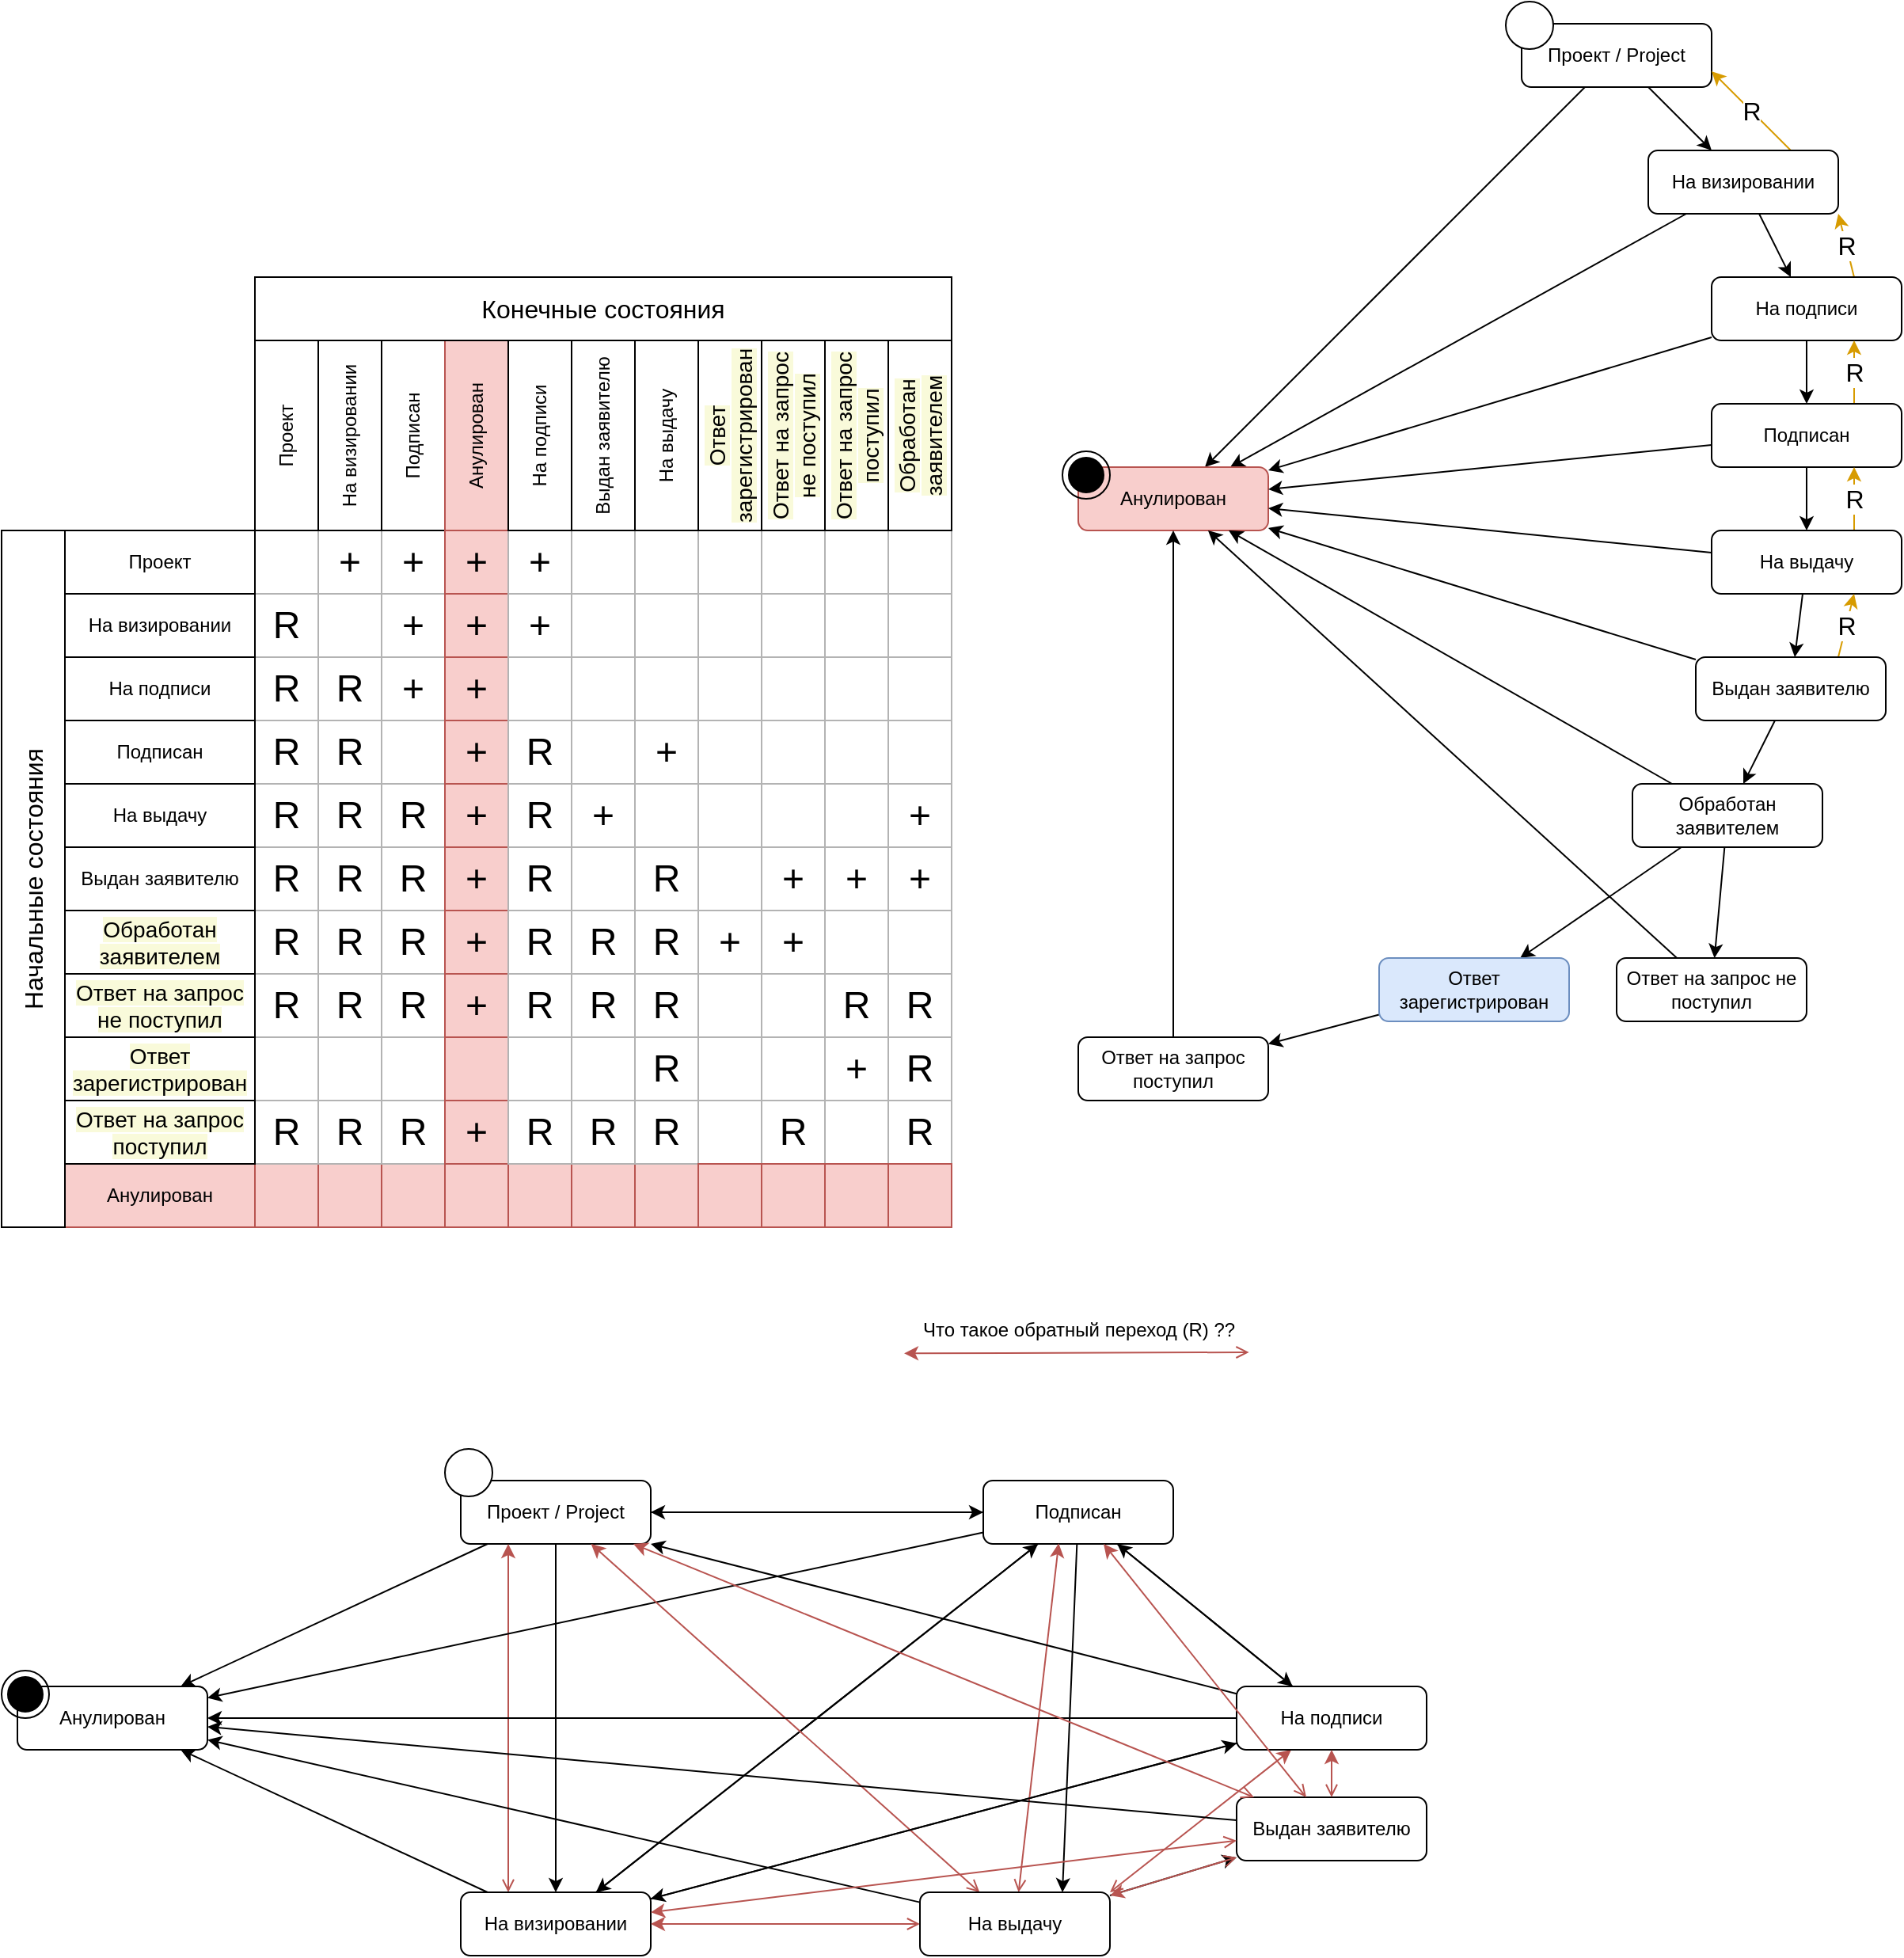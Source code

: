 <mxfile version="20.5.3" type="github">
  <diagram id="XoZ3P9HmxM1zG5Is6Aeg" name="Страница 1">
    <mxGraphModel dx="1422" dy="2083" grid="1" gridSize="10" guides="1" tooltips="1" connect="1" arrows="1" fold="1" page="1" pageScale="1" pageWidth="827" pageHeight="1169" math="0" shadow="0">
      <root>
        <mxCell id="0" />
        <mxCell id="1" parent="0" />
        <mxCell id="9OZzi6eaPg9HL32eHERa-1" style="rounded=0;orthogonalLoop=1;jettySize=auto;html=1;" edge="1" parent="1" source="9OZzi6eaPg9HL32eHERa-4" target="9OZzi6eaPg9HL32eHERa-5">
          <mxGeometry relative="1" as="geometry" />
        </mxCell>
        <mxCell id="9OZzi6eaPg9HL32eHERa-2" style="edgeStyle=none;rounded=0;orthogonalLoop=1;jettySize=auto;html=1;" edge="1" parent="1" source="9OZzi6eaPg9HL32eHERa-4" target="9OZzi6eaPg9HL32eHERa-10">
          <mxGeometry relative="1" as="geometry" />
        </mxCell>
        <mxCell id="9OZzi6eaPg9HL32eHERa-3" style="edgeStyle=none;rounded=0;orthogonalLoop=1;jettySize=auto;html=1;" edge="1" parent="1" source="9OZzi6eaPg9HL32eHERa-4" target="9OZzi6eaPg9HL32eHERa-16">
          <mxGeometry relative="1" as="geometry" />
        </mxCell>
        <mxCell id="9OZzi6eaPg9HL32eHERa-4" value="Проект / Project" style="rounded=1;whiteSpace=wrap;html=1;" vertex="1" parent="1">
          <mxGeometry x="370" y="120" width="120" height="40" as="geometry" />
        </mxCell>
        <mxCell id="9OZzi6eaPg9HL32eHERa-5" value="Анулирован" style="rounded=1;whiteSpace=wrap;html=1;" vertex="1" parent="1">
          <mxGeometry x="90" y="250" width="120" height="40" as="geometry" />
        </mxCell>
        <mxCell id="9OZzi6eaPg9HL32eHERa-6" style="edgeStyle=none;rounded=0;orthogonalLoop=1;jettySize=auto;html=1;exitX=0.25;exitY=0;exitDx=0;exitDy=0;entryX=0.25;entryY=1;entryDx=0;entryDy=0;startArrow=open;startFill=0;endArrow=classic;endFill=1;fillColor=#f8cecc;strokeColor=#b85450;" edge="1" parent="1" source="9OZzi6eaPg9HL32eHERa-10" target="9OZzi6eaPg9HL32eHERa-4">
          <mxGeometry relative="1" as="geometry" />
        </mxCell>
        <mxCell id="9OZzi6eaPg9HL32eHERa-7" style="edgeStyle=none;rounded=0;orthogonalLoop=1;jettySize=auto;html=1;startArrow=none;startFill=0;endArrow=classic;endFill=1;" edge="1" parent="1" source="9OZzi6eaPg9HL32eHERa-10" target="9OZzi6eaPg9HL32eHERa-5">
          <mxGeometry relative="1" as="geometry" />
        </mxCell>
        <mxCell id="9OZzi6eaPg9HL32eHERa-8" style="edgeStyle=none;rounded=0;orthogonalLoop=1;jettySize=auto;html=1;startArrow=none;startFill=0;endArrow=classic;endFill=1;" edge="1" parent="1" source="9OZzi6eaPg9HL32eHERa-10" target="9OZzi6eaPg9HL32eHERa-30">
          <mxGeometry relative="1" as="geometry" />
        </mxCell>
        <mxCell id="9OZzi6eaPg9HL32eHERa-9" style="edgeStyle=none;rounded=0;orthogonalLoop=1;jettySize=auto;html=1;startArrow=none;startFill=0;endArrow=classic;endFill=1;" edge="1" parent="1" source="9OZzi6eaPg9HL32eHERa-10" target="9OZzi6eaPg9HL32eHERa-16">
          <mxGeometry relative="1" as="geometry" />
        </mxCell>
        <mxCell id="9OZzi6eaPg9HL32eHERa-10" value="На визировании" style="rounded=1;whiteSpace=wrap;html=1;" vertex="1" parent="1">
          <mxGeometry x="370" y="380" width="120" height="40" as="geometry" />
        </mxCell>
        <mxCell id="9OZzi6eaPg9HL32eHERa-11" style="edgeStyle=none;rounded=0;orthogonalLoop=1;jettySize=auto;html=1;" edge="1" parent="1" source="9OZzi6eaPg9HL32eHERa-16" target="9OZzi6eaPg9HL32eHERa-10">
          <mxGeometry relative="1" as="geometry" />
        </mxCell>
        <mxCell id="9OZzi6eaPg9HL32eHERa-12" style="edgeStyle=none;rounded=0;orthogonalLoop=1;jettySize=auto;html=1;" edge="1" parent="1" source="9OZzi6eaPg9HL32eHERa-16" target="9OZzi6eaPg9HL32eHERa-5">
          <mxGeometry relative="1" as="geometry" />
        </mxCell>
        <mxCell id="9OZzi6eaPg9HL32eHERa-13" style="edgeStyle=none;rounded=0;orthogonalLoop=1;jettySize=auto;html=1;entryX=0.75;entryY=0;entryDx=0;entryDy=0;" edge="1" parent="1" source="9OZzi6eaPg9HL32eHERa-16" target="9OZzi6eaPg9HL32eHERa-25">
          <mxGeometry relative="1" as="geometry" />
        </mxCell>
        <mxCell id="9OZzi6eaPg9HL32eHERa-14" style="edgeStyle=none;rounded=0;orthogonalLoop=1;jettySize=auto;html=1;" edge="1" parent="1" source="9OZzi6eaPg9HL32eHERa-16" target="9OZzi6eaPg9HL32eHERa-30">
          <mxGeometry relative="1" as="geometry" />
        </mxCell>
        <mxCell id="9OZzi6eaPg9HL32eHERa-15" style="edgeStyle=none;rounded=0;orthogonalLoop=1;jettySize=auto;html=1;" edge="1" parent="1" source="9OZzi6eaPg9HL32eHERa-16" target="9OZzi6eaPg9HL32eHERa-4">
          <mxGeometry relative="1" as="geometry" />
        </mxCell>
        <mxCell id="9OZzi6eaPg9HL32eHERa-16" value="Подписан" style="rounded=1;whiteSpace=wrap;html=1;" vertex="1" parent="1">
          <mxGeometry x="700" y="120" width="120" height="40" as="geometry" />
        </mxCell>
        <mxCell id="9OZzi6eaPg9HL32eHERa-17" value="" style="ellipse;html=1;shape=endState;fillColor=strokeColor;" vertex="1" parent="1">
          <mxGeometry x="80" y="240" width="30" height="30" as="geometry" />
        </mxCell>
        <mxCell id="9OZzi6eaPg9HL32eHERa-18" value="" style="shape=ellipse;html=1;dashed=0;whitespace=wrap;aspect=fixed;perimeter=ellipsePerimeter;" vertex="1" parent="1">
          <mxGeometry x="360" y="100" width="30" height="30" as="geometry" />
        </mxCell>
        <mxCell id="9OZzi6eaPg9HL32eHERa-19" style="edgeStyle=none;rounded=0;orthogonalLoop=1;jettySize=auto;html=1;" edge="1" parent="1" source="9OZzi6eaPg9HL32eHERa-25" target="9OZzi6eaPg9HL32eHERa-5">
          <mxGeometry relative="1" as="geometry" />
        </mxCell>
        <mxCell id="9OZzi6eaPg9HL32eHERa-20" style="edgeStyle=none;rounded=0;orthogonalLoop=1;jettySize=auto;html=1;" edge="1" parent="1" source="9OZzi6eaPg9HL32eHERa-25" target="9OZzi6eaPg9HL32eHERa-32">
          <mxGeometry relative="1" as="geometry" />
        </mxCell>
        <mxCell id="9OZzi6eaPg9HL32eHERa-21" style="edgeStyle=none;rounded=0;orthogonalLoop=1;jettySize=auto;html=1;startArrow=open;startFill=0;fillColor=#f8cecc;strokeColor=#b85450;" edge="1" parent="1" source="9OZzi6eaPg9HL32eHERa-25" target="9OZzi6eaPg9HL32eHERa-10">
          <mxGeometry relative="1" as="geometry" />
        </mxCell>
        <mxCell id="9OZzi6eaPg9HL32eHERa-22" style="edgeStyle=none;rounded=0;orthogonalLoop=1;jettySize=auto;html=1;startArrow=open;startFill=0;fillColor=#f8cecc;strokeColor=#b85450;exitX=1;exitY=0;exitDx=0;exitDy=0;" edge="1" parent="1" source="9OZzi6eaPg9HL32eHERa-25" target="9OZzi6eaPg9HL32eHERa-30">
          <mxGeometry relative="1" as="geometry" />
        </mxCell>
        <mxCell id="9OZzi6eaPg9HL32eHERa-23" style="edgeStyle=none;rounded=0;orthogonalLoop=1;jettySize=auto;html=1;entryX=0.397;entryY=0.991;entryDx=0;entryDy=0;startArrow=open;startFill=0;fillColor=#f8cecc;strokeColor=#b85450;endArrow=classic;endFill=1;entryPerimeter=0;" edge="1" parent="1" source="9OZzi6eaPg9HL32eHERa-25" target="9OZzi6eaPg9HL32eHERa-16">
          <mxGeometry relative="1" as="geometry" />
        </mxCell>
        <mxCell id="9OZzi6eaPg9HL32eHERa-24" style="edgeStyle=none;rounded=0;orthogonalLoop=1;jettySize=auto;html=1;startArrow=open;startFill=0;fillColor=#f8cecc;strokeColor=#b85450;" edge="1" parent="1" source="9OZzi6eaPg9HL32eHERa-25" target="9OZzi6eaPg9HL32eHERa-4">
          <mxGeometry relative="1" as="geometry" />
        </mxCell>
        <mxCell id="9OZzi6eaPg9HL32eHERa-25" value="На выдачу" style="rounded=1;whiteSpace=wrap;html=1;" vertex="1" parent="1">
          <mxGeometry x="660" y="380" width="120" height="40" as="geometry" />
        </mxCell>
        <mxCell id="9OZzi6eaPg9HL32eHERa-26" style="edgeStyle=none;rounded=0;orthogonalLoop=1;jettySize=auto;html=1;" edge="1" parent="1" source="9OZzi6eaPg9HL32eHERa-30" target="9OZzi6eaPg9HL32eHERa-5">
          <mxGeometry relative="1" as="geometry" />
        </mxCell>
        <mxCell id="9OZzi6eaPg9HL32eHERa-27" style="edgeStyle=none;rounded=0;orthogonalLoop=1;jettySize=auto;html=1;" edge="1" parent="1" source="9OZzi6eaPg9HL32eHERa-30" target="9OZzi6eaPg9HL32eHERa-10">
          <mxGeometry relative="1" as="geometry" />
        </mxCell>
        <mxCell id="9OZzi6eaPg9HL32eHERa-28" style="edgeStyle=none;rounded=0;orthogonalLoop=1;jettySize=auto;html=1;" edge="1" parent="1" source="9OZzi6eaPg9HL32eHERa-30" target="9OZzi6eaPg9HL32eHERa-16">
          <mxGeometry relative="1" as="geometry" />
        </mxCell>
        <mxCell id="9OZzi6eaPg9HL32eHERa-29" style="edgeStyle=none;rounded=0;orthogonalLoop=1;jettySize=auto;html=1;entryX=1;entryY=1;entryDx=0;entryDy=0;" edge="1" parent="1" source="9OZzi6eaPg9HL32eHERa-30" target="9OZzi6eaPg9HL32eHERa-4">
          <mxGeometry relative="1" as="geometry" />
        </mxCell>
        <mxCell id="9OZzi6eaPg9HL32eHERa-30" value="На подписи" style="rounded=1;whiteSpace=wrap;html=1;" vertex="1" parent="1">
          <mxGeometry x="860" y="250" width="120" height="40" as="geometry" />
        </mxCell>
        <mxCell id="9OZzi6eaPg9HL32eHERa-31" style="edgeStyle=none;rounded=0;orthogonalLoop=1;jettySize=auto;html=1;startArrow=none;startFill=0;endArrow=classic;endFill=1;" edge="1" parent="1" source="9OZzi6eaPg9HL32eHERa-32" target="9OZzi6eaPg9HL32eHERa-5">
          <mxGeometry relative="1" as="geometry" />
        </mxCell>
        <mxCell id="9OZzi6eaPg9HL32eHERa-32" value="Выдан заявителю" style="rounded=1;whiteSpace=wrap;html=1;" vertex="1" parent="1">
          <mxGeometry x="860" y="320" width="120" height="40" as="geometry" />
        </mxCell>
        <mxCell id="9OZzi6eaPg9HL32eHERa-33" value="Что такое обратный переход (R) ??" style="text;html=1;align=center;verticalAlign=middle;resizable=0;points=[];autosize=1;strokeColor=none;fillColor=none;" vertex="1" parent="1">
          <mxGeometry x="650" y="10" width="220" height="30" as="geometry" />
        </mxCell>
        <mxCell id="9OZzi6eaPg9HL32eHERa-34" style="edgeStyle=none;rounded=0;orthogonalLoop=1;jettySize=auto;html=1;entryX=0;entryY=0.989;entryDx=0;entryDy=0;startArrow=open;startFill=0;fillColor=#f8cecc;strokeColor=#b85450;endArrow=classic;endFill=1;entryPerimeter=0;exitX=0.99;exitY=0.966;exitDx=0;exitDy=0;exitPerimeter=0;" edge="1" parent="1" source="9OZzi6eaPg9HL32eHERa-33" target="9OZzi6eaPg9HL32eHERa-33">
          <mxGeometry relative="1" as="geometry">
            <mxPoint x="755.413" y="285" as="sourcePoint" />
            <mxPoint x="764.58" y="65" as="targetPoint" />
          </mxGeometry>
        </mxCell>
        <mxCell id="9OZzi6eaPg9HL32eHERa-35" style="edgeStyle=none;rounded=0;orthogonalLoop=1;jettySize=auto;html=1;startArrow=open;startFill=0;endArrow=classic;endFill=1;fillColor=#f8cecc;strokeColor=#b85450;" edge="1" parent="1" source="9OZzi6eaPg9HL32eHERa-32" target="9OZzi6eaPg9HL32eHERa-10">
          <mxGeometry relative="1" as="geometry">
            <mxPoint x="410.0" y="390" as="sourcePoint" />
            <mxPoint x="410.0" y="170" as="targetPoint" />
          </mxGeometry>
        </mxCell>
        <mxCell id="9OZzi6eaPg9HL32eHERa-36" style="edgeStyle=none;rounded=0;orthogonalLoop=1;jettySize=auto;html=1;startArrow=open;startFill=0;endArrow=classic;endFill=1;fillColor=#f8cecc;strokeColor=#b85450;" edge="1" parent="1" source="9OZzi6eaPg9HL32eHERa-32" target="9OZzi6eaPg9HL32eHERa-30">
          <mxGeometry relative="1" as="geometry">
            <mxPoint x="870.0" y="357.347" as="sourcePoint" />
            <mxPoint x="500.0" y="402.653" as="targetPoint" />
          </mxGeometry>
        </mxCell>
        <mxCell id="9OZzi6eaPg9HL32eHERa-37" style="edgeStyle=none;rounded=0;orthogonalLoop=1;jettySize=auto;html=1;startArrow=open;startFill=0;endArrow=classic;endFill=1;fillColor=#f8cecc;strokeColor=#b85450;" edge="1" parent="1" source="9OZzi6eaPg9HL32eHERa-32" target="9OZzi6eaPg9HL32eHERa-25">
          <mxGeometry relative="1" as="geometry">
            <mxPoint x="930.0" y="330" as="sourcePoint" />
            <mxPoint x="930.0" y="300" as="targetPoint" />
          </mxGeometry>
        </mxCell>
        <mxCell id="9OZzi6eaPg9HL32eHERa-38" style="edgeStyle=none;rounded=0;orthogonalLoop=1;jettySize=auto;html=1;startArrow=open;startFill=0;endArrow=classic;endFill=1;fillColor=#f8cecc;strokeColor=#b85450;" edge="1" parent="1" source="9OZzi6eaPg9HL32eHERa-32" target="9OZzi6eaPg9HL32eHERa-16">
          <mxGeometry relative="1" as="geometry">
            <mxPoint x="930.0" y="330" as="sourcePoint" />
            <mxPoint x="930.0" y="300" as="targetPoint" />
          </mxGeometry>
        </mxCell>
        <mxCell id="9OZzi6eaPg9HL32eHERa-39" style="edgeStyle=none;rounded=0;orthogonalLoop=1;jettySize=auto;html=1;startArrow=open;startFill=0;endArrow=classic;endFill=1;fillColor=#f8cecc;strokeColor=#b85450;" edge="1" parent="1" source="9OZzi6eaPg9HL32eHERa-32" target="9OZzi6eaPg9HL32eHERa-4">
          <mxGeometry relative="1" as="geometry">
            <mxPoint x="914.0" y="330" as="sourcePoint" />
            <mxPoint x="786" y="170" as="targetPoint" />
          </mxGeometry>
        </mxCell>
        <mxCell id="9OZzi6eaPg9HL32eHERa-40" value="+" style="rounded=0;whiteSpace=wrap;html=1;strokeColor=#B3B3B3;fontSize=24;" vertex="1" parent="1">
          <mxGeometry x="280" y="-480" width="40" height="40" as="geometry" />
        </mxCell>
        <mxCell id="9OZzi6eaPg9HL32eHERa-41" value="+" style="rounded=0;whiteSpace=wrap;html=1;strokeColor=#B3B3B3;fontSize=24;" vertex="1" parent="1">
          <mxGeometry x="320" y="-480" width="40" height="40" as="geometry" />
        </mxCell>
        <mxCell id="9OZzi6eaPg9HL32eHERa-42" value="+" style="rounded=0;whiteSpace=wrap;html=1;strokeColor=#b85450;fontSize=24;fillColor=#f8cecc;" vertex="1" parent="1">
          <mxGeometry x="360" y="-480" width="40" height="40" as="geometry" />
        </mxCell>
        <mxCell id="9OZzi6eaPg9HL32eHERa-43" style="edgeStyle=none;rounded=0;orthogonalLoop=1;jettySize=auto;html=1;exitX=0;exitY=0.75;exitDx=0;exitDy=0;entryX=1;entryY=0.75;entryDx=0;entryDy=0;startArrow=none;startFill=0;endArrow=classic;endFill=1;fontSize=24;" edge="1" parent="1" source="9OZzi6eaPg9HL32eHERa-44" target="9OZzi6eaPg9HL32eHERa-42">
          <mxGeometry relative="1" as="geometry" />
        </mxCell>
        <mxCell id="9OZzi6eaPg9HL32eHERa-44" value="+" style="rounded=0;whiteSpace=wrap;html=1;strokeColor=#B3B3B3;fontSize=24;" vertex="1" parent="1">
          <mxGeometry x="400" y="-480" width="40" height="40" as="geometry" />
        </mxCell>
        <mxCell id="9OZzi6eaPg9HL32eHERa-45" value="" style="rounded=0;whiteSpace=wrap;html=1;strokeColor=#B3B3B3;fontSize=24;" vertex="1" parent="1">
          <mxGeometry x="440" y="-480" width="40" height="40" as="geometry" />
        </mxCell>
        <mxCell id="9OZzi6eaPg9HL32eHERa-46" value="" style="rounded=0;whiteSpace=wrap;html=1;strokeColor=#B3B3B3;fontSize=24;" vertex="1" parent="1">
          <mxGeometry x="480" y="-480" width="40" height="40" as="geometry" />
        </mxCell>
        <mxCell id="9OZzi6eaPg9HL32eHERa-47" value="" style="rounded=0;whiteSpace=wrap;html=1;strokeColor=#B3B3B3;fontSize=24;" vertex="1" parent="1">
          <mxGeometry x="280" y="-440" width="40" height="40" as="geometry" />
        </mxCell>
        <mxCell id="9OZzi6eaPg9HL32eHERa-48" value="+" style="rounded=0;whiteSpace=wrap;html=1;strokeColor=#B3B3B3;fontSize=24;" vertex="1" parent="1">
          <mxGeometry x="320" y="-440" width="40" height="40" as="geometry" />
        </mxCell>
        <mxCell id="9OZzi6eaPg9HL32eHERa-49" value="+" style="rounded=0;whiteSpace=wrap;html=1;strokeColor=#b85450;fontSize=24;fillColor=#f8cecc;" vertex="1" parent="1">
          <mxGeometry x="360" y="-440" width="40" height="40" as="geometry" />
        </mxCell>
        <mxCell id="9OZzi6eaPg9HL32eHERa-50" value="+" style="rounded=0;whiteSpace=wrap;html=1;strokeColor=#B3B3B3;fontSize=24;" vertex="1" parent="1">
          <mxGeometry x="400" y="-440" width="40" height="40" as="geometry" />
        </mxCell>
        <mxCell id="9OZzi6eaPg9HL32eHERa-51" value="" style="rounded=0;whiteSpace=wrap;html=1;strokeColor=#B3B3B3;fontSize=24;" vertex="1" parent="1">
          <mxGeometry x="440" y="-440" width="40" height="40" as="geometry" />
        </mxCell>
        <mxCell id="9OZzi6eaPg9HL32eHERa-52" value="" style="rounded=0;whiteSpace=wrap;html=1;strokeColor=#B3B3B3;fontSize=24;" vertex="1" parent="1">
          <mxGeometry x="480" y="-440" width="40" height="40" as="geometry" />
        </mxCell>
        <mxCell id="9OZzi6eaPg9HL32eHERa-53" value="R" style="rounded=0;whiteSpace=wrap;html=1;strokeColor=#B3B3B3;fontSize=24;" vertex="1" parent="1">
          <mxGeometry x="240" y="-360" width="40" height="40" as="geometry" />
        </mxCell>
        <mxCell id="9OZzi6eaPg9HL32eHERa-54" value="R" style="rounded=0;whiteSpace=wrap;html=1;strokeColor=#B3B3B3;fontSize=24;" vertex="1" parent="1">
          <mxGeometry x="280" y="-360" width="40" height="40" as="geometry" />
        </mxCell>
        <mxCell id="9OZzi6eaPg9HL32eHERa-55" value="" style="rounded=0;whiteSpace=wrap;html=1;strokeColor=#B3B3B3;fontSize=24;" vertex="1" parent="1">
          <mxGeometry x="320" y="-360" width="40" height="40" as="geometry" />
        </mxCell>
        <mxCell id="9OZzi6eaPg9HL32eHERa-56" value="+" style="rounded=0;whiteSpace=wrap;html=1;strokeColor=#b85450;fontSize=24;fillColor=#f8cecc;" vertex="1" parent="1">
          <mxGeometry x="360" y="-360" width="40" height="40" as="geometry" />
        </mxCell>
        <mxCell id="9OZzi6eaPg9HL32eHERa-57" value="R" style="rounded=0;whiteSpace=wrap;html=1;strokeColor=#B3B3B3;fontSize=24;" vertex="1" parent="1">
          <mxGeometry x="400" y="-360" width="40" height="40" as="geometry" />
        </mxCell>
        <mxCell id="9OZzi6eaPg9HL32eHERa-58" value="+" style="rounded=0;whiteSpace=wrap;html=1;strokeColor=#B3B3B3;fontSize=24;" vertex="1" parent="1">
          <mxGeometry x="480" y="-360" width="40" height="40" as="geometry" />
        </mxCell>
        <mxCell id="9OZzi6eaPg9HL32eHERa-59" value="" style="rounded=0;whiteSpace=wrap;html=1;strokeColor=#b85450;fontSize=24;fillColor=#f8cecc;" vertex="1" parent="1">
          <mxGeometry x="240" y="-80" width="40" height="40" as="geometry" />
        </mxCell>
        <mxCell id="9OZzi6eaPg9HL32eHERa-60" value="" style="rounded=0;whiteSpace=wrap;html=1;strokeColor=#b85450;fontSize=24;fillColor=#f8cecc;" vertex="1" parent="1">
          <mxGeometry x="280" y="-80" width="40" height="40" as="geometry" />
        </mxCell>
        <mxCell id="9OZzi6eaPg9HL32eHERa-61" value="" style="rounded=0;whiteSpace=wrap;html=1;strokeColor=#b85450;fontSize=24;fillColor=#f8cecc;" vertex="1" parent="1">
          <mxGeometry x="320" y="-80" width="40" height="40" as="geometry" />
        </mxCell>
        <mxCell id="9OZzi6eaPg9HL32eHERa-62" value="" style="rounded=0;whiteSpace=wrap;html=1;strokeColor=#b85450;fontSize=24;fillColor=#f8cecc;" vertex="1" parent="1">
          <mxGeometry x="360" y="-80" width="40" height="40" as="geometry" />
        </mxCell>
        <mxCell id="9OZzi6eaPg9HL32eHERa-63" value="" style="rounded=0;whiteSpace=wrap;html=1;strokeColor=#b85450;fontSize=24;fillColor=#f8cecc;" vertex="1" parent="1">
          <mxGeometry x="400" y="-80" width="40" height="40" as="geometry" />
        </mxCell>
        <mxCell id="9OZzi6eaPg9HL32eHERa-64" value="" style="rounded=0;whiteSpace=wrap;html=1;strokeColor=#b85450;fontSize=24;fillColor=#f8cecc;" vertex="1" parent="1">
          <mxGeometry x="440" y="-80" width="40" height="40" as="geometry" />
        </mxCell>
        <mxCell id="9OZzi6eaPg9HL32eHERa-65" value="" style="rounded=0;whiteSpace=wrap;html=1;strokeColor=#b85450;fontSize=24;fillColor=#f8cecc;" vertex="1" parent="1">
          <mxGeometry x="480" y="-80" width="40" height="40" as="geometry" />
        </mxCell>
        <mxCell id="9OZzi6eaPg9HL32eHERa-66" value="R" style="rounded=0;whiteSpace=wrap;html=1;strokeColor=#B3B3B3;fontSize=24;" vertex="1" parent="1">
          <mxGeometry x="240" y="-400" width="40" height="40" as="geometry" />
        </mxCell>
        <mxCell id="9OZzi6eaPg9HL32eHERa-67" value="R" style="rounded=0;whiteSpace=wrap;html=1;strokeColor=#B3B3B3;fontSize=24;" vertex="1" parent="1">
          <mxGeometry x="280" y="-400" width="40" height="40" as="geometry" />
        </mxCell>
        <mxCell id="9OZzi6eaPg9HL32eHERa-68" value="+" style="rounded=0;whiteSpace=wrap;html=1;strokeColor=#B3B3B3;fontSize=24;" vertex="1" parent="1">
          <mxGeometry x="320" y="-400" width="40" height="40" as="geometry" />
        </mxCell>
        <mxCell id="9OZzi6eaPg9HL32eHERa-69" value="+" style="rounded=0;whiteSpace=wrap;html=1;strokeColor=#b85450;fontSize=24;fillColor=#f8cecc;" vertex="1" parent="1">
          <mxGeometry x="360" y="-400" width="40" height="40" as="geometry" />
        </mxCell>
        <mxCell id="9OZzi6eaPg9HL32eHERa-70" value="" style="rounded=0;whiteSpace=wrap;html=1;strokeColor=#B3B3B3;fontSize=24;" vertex="1" parent="1">
          <mxGeometry x="400" y="-400" width="40" height="40" as="geometry" />
        </mxCell>
        <mxCell id="9OZzi6eaPg9HL32eHERa-71" value="" style="rounded=0;whiteSpace=wrap;html=1;strokeColor=#B3B3B3;fontSize=24;" vertex="1" parent="1">
          <mxGeometry x="440" y="-400" width="40" height="40" as="geometry" />
        </mxCell>
        <mxCell id="9OZzi6eaPg9HL32eHERa-72" value="" style="rounded=0;whiteSpace=wrap;html=1;strokeColor=#B3B3B3;fontSize=24;" vertex="1" parent="1">
          <mxGeometry x="480" y="-400" width="40" height="40" as="geometry" />
        </mxCell>
        <mxCell id="9OZzi6eaPg9HL32eHERa-73" value="R" style="rounded=0;whiteSpace=wrap;html=1;strokeColor=#B3B3B3;fontSize=24;" vertex="1" parent="1">
          <mxGeometry x="240" y="-280" width="40" height="40" as="geometry" />
        </mxCell>
        <mxCell id="9OZzi6eaPg9HL32eHERa-74" value="R" style="rounded=0;whiteSpace=wrap;html=1;strokeColor=#B3B3B3;fontSize=24;" vertex="1" parent="1">
          <mxGeometry x="280" y="-280" width="40" height="40" as="geometry" />
        </mxCell>
        <mxCell id="9OZzi6eaPg9HL32eHERa-75" value="R" style="rounded=0;whiteSpace=wrap;html=1;strokeColor=#B3B3B3;fontSize=24;" vertex="1" parent="1">
          <mxGeometry x="320" y="-280" width="40" height="40" as="geometry" />
        </mxCell>
        <mxCell id="9OZzi6eaPg9HL32eHERa-76" value="+" style="rounded=0;whiteSpace=wrap;html=1;strokeColor=#b85450;fontSize=24;fillColor=#f8cecc;" vertex="1" parent="1">
          <mxGeometry x="360" y="-280" width="40" height="40" as="geometry" />
        </mxCell>
        <mxCell id="9OZzi6eaPg9HL32eHERa-77" value="R" style="rounded=0;whiteSpace=wrap;html=1;strokeColor=#B3B3B3;fontSize=24;" vertex="1" parent="1">
          <mxGeometry x="400" y="-280" width="40" height="40" as="geometry" />
        </mxCell>
        <mxCell id="9OZzi6eaPg9HL32eHERa-78" value="" style="rounded=0;whiteSpace=wrap;html=1;strokeColor=#B3B3B3;fontSize=24;" vertex="1" parent="1">
          <mxGeometry x="440" y="-280" width="40" height="40" as="geometry" />
        </mxCell>
        <mxCell id="9OZzi6eaPg9HL32eHERa-79" value="R" style="rounded=0;whiteSpace=wrap;html=1;strokeColor=#B3B3B3;fontSize=24;" vertex="1" parent="1">
          <mxGeometry x="480" y="-280" width="40" height="40" as="geometry" />
        </mxCell>
        <mxCell id="9OZzi6eaPg9HL32eHERa-80" value="R" style="rounded=0;whiteSpace=wrap;html=1;strokeColor=#B3B3B3;fontSize=24;" vertex="1" parent="1">
          <mxGeometry x="240" y="-320" width="40" height="40" as="geometry" />
        </mxCell>
        <mxCell id="9OZzi6eaPg9HL32eHERa-81" value="R" style="rounded=0;whiteSpace=wrap;html=1;strokeColor=#B3B3B3;fontSize=24;" vertex="1" parent="1">
          <mxGeometry x="280" y="-320" width="40" height="40" as="geometry" />
        </mxCell>
        <mxCell id="9OZzi6eaPg9HL32eHERa-82" value="R" style="rounded=0;whiteSpace=wrap;html=1;strokeColor=#B3B3B3;fontSize=24;" vertex="1" parent="1">
          <mxGeometry x="320" y="-320" width="40" height="40" as="geometry" />
        </mxCell>
        <mxCell id="9OZzi6eaPg9HL32eHERa-83" value="+" style="rounded=0;whiteSpace=wrap;html=1;strokeColor=#b85450;fontSize=24;fillColor=#f8cecc;" vertex="1" parent="1">
          <mxGeometry x="360" y="-320" width="40" height="40" as="geometry" />
        </mxCell>
        <mxCell id="9OZzi6eaPg9HL32eHERa-84" value="R" style="rounded=0;whiteSpace=wrap;html=1;strokeColor=#B3B3B3;fontSize=24;" vertex="1" parent="1">
          <mxGeometry x="400" y="-320" width="40" height="40" as="geometry" />
        </mxCell>
        <mxCell id="9OZzi6eaPg9HL32eHERa-85" value="+" style="rounded=0;whiteSpace=wrap;html=1;strokeColor=#B3B3B3;fontSize=24;" vertex="1" parent="1">
          <mxGeometry x="440" y="-320" width="40" height="40" as="geometry" />
        </mxCell>
        <mxCell id="9OZzi6eaPg9HL32eHERa-86" value="" style="rounded=0;whiteSpace=wrap;html=1;strokeColor=#B3B3B3;fontSize=24;" vertex="1" parent="1">
          <mxGeometry x="480" y="-320" width="40" height="40" as="geometry" />
        </mxCell>
        <mxCell id="9OZzi6eaPg9HL32eHERa-87" value="Подписан" style="rounded=0;whiteSpace=wrap;html=1;" vertex="1" parent="1">
          <mxGeometry x="120" y="-360" width="120" height="40" as="geometry" />
        </mxCell>
        <mxCell id="9OZzi6eaPg9HL32eHERa-88" value="Анулирован" style="rounded=0;whiteSpace=wrap;html=1;fillColor=#f8cecc;strokeColor=#b85450;" vertex="1" parent="1">
          <mxGeometry x="120" y="-80" width="120" height="40" as="geometry" />
        </mxCell>
        <mxCell id="9OZzi6eaPg9HL32eHERa-89" value="На подписи" style="rounded=0;whiteSpace=wrap;html=1;" vertex="1" parent="1">
          <mxGeometry x="120" y="-400" width="120" height="40" as="geometry" />
        </mxCell>
        <mxCell id="9OZzi6eaPg9HL32eHERa-90" value="Выдан заявителю" style="rounded=0;whiteSpace=wrap;html=1;" vertex="1" parent="1">
          <mxGeometry x="120" y="-280" width="120" height="40" as="geometry" />
        </mxCell>
        <mxCell id="9OZzi6eaPg9HL32eHERa-91" value="На выдачу" style="rounded=0;whiteSpace=wrap;html=1;" vertex="1" parent="1">
          <mxGeometry x="120" y="-320" width="120" height="40" as="geometry" />
        </mxCell>
        <mxCell id="9OZzi6eaPg9HL32eHERa-92" value="На визировании" style="rounded=0;whiteSpace=wrap;html=1;horizontal=0;" vertex="1" parent="1">
          <mxGeometry x="280" y="-600" width="40" height="120" as="geometry" />
        </mxCell>
        <mxCell id="9OZzi6eaPg9HL32eHERa-93" value="Подписан" style="rounded=0;whiteSpace=wrap;html=1;horizontal=0;" vertex="1" parent="1">
          <mxGeometry x="320" y="-600" width="40" height="120" as="geometry" />
        </mxCell>
        <mxCell id="9OZzi6eaPg9HL32eHERa-94" value="Анулирован" style="rounded=0;whiteSpace=wrap;html=1;horizontal=0;fillColor=#f8cecc;strokeColor=#b85450;" vertex="1" parent="1">
          <mxGeometry x="360" y="-600" width="40" height="120" as="geometry" />
        </mxCell>
        <mxCell id="9OZzi6eaPg9HL32eHERa-95" value="На подписи" style="rounded=0;whiteSpace=wrap;html=1;horizontal=0;" vertex="1" parent="1">
          <mxGeometry x="400" y="-600" width="40" height="120" as="geometry" />
        </mxCell>
        <mxCell id="9OZzi6eaPg9HL32eHERa-96" value="Выдан заявителю" style="rounded=0;whiteSpace=wrap;html=1;horizontal=0;" vertex="1" parent="1">
          <mxGeometry x="440" y="-600" width="40" height="120" as="geometry" />
        </mxCell>
        <mxCell id="9OZzi6eaPg9HL32eHERa-97" value="На выдачу" style="rounded=0;whiteSpace=wrap;html=1;horizontal=0;" vertex="1" parent="1">
          <mxGeometry x="480" y="-600" width="40" height="120" as="geometry" />
        </mxCell>
        <mxCell id="9OZzi6eaPg9HL32eHERa-98" value="R" style="rounded=0;whiteSpace=wrap;html=1;strokeColor=#B3B3B3;fontSize=24;" vertex="1" parent="1">
          <mxGeometry x="240" y="-440" width="40" height="40" as="geometry" />
        </mxCell>
        <mxCell id="9OZzi6eaPg9HL32eHERa-99" value="" style="rounded=0;whiteSpace=wrap;html=1;strokeColor=#B3B3B3;fontSize=24;" vertex="1" parent="1">
          <mxGeometry x="240" y="-480" width="40" height="40" as="geometry" />
        </mxCell>
        <mxCell id="9OZzi6eaPg9HL32eHERa-100" value="Проект" style="rounded=0;whiteSpace=wrap;html=1;" vertex="1" parent="1">
          <mxGeometry x="120" y="-480" width="120" height="40" as="geometry" />
        </mxCell>
        <mxCell id="9OZzi6eaPg9HL32eHERa-101" value="На визировании" style="rounded=0;whiteSpace=wrap;html=1;" vertex="1" parent="1">
          <mxGeometry x="120" y="-440" width="120" height="40" as="geometry" />
        </mxCell>
        <mxCell id="9OZzi6eaPg9HL32eHERa-102" value="Проект" style="rounded=0;whiteSpace=wrap;html=1;horizontal=0;" vertex="1" parent="1">
          <mxGeometry x="240" y="-600" width="40" height="120" as="geometry" />
        </mxCell>
        <mxCell id="9OZzi6eaPg9HL32eHERa-111" style="edgeStyle=none;rounded=0;orthogonalLoop=1;jettySize=auto;html=1;exitX=0;exitY=0.75;exitDx=0;exitDy=0;entryX=1;entryY=0.75;entryDx=0;entryDy=0;startArrow=none;startFill=0;endArrow=classic;endFill=1;fontSize=24;" edge="1" parent="1" source="9OZzi6eaPg9HL32eHERa-112">
          <mxGeometry relative="1" as="geometry">
            <mxPoint x="520" y="-450" as="targetPoint" />
          </mxGeometry>
        </mxCell>
        <mxCell id="9OZzi6eaPg9HL32eHERa-112" value="" style="rounded=0;whiteSpace=wrap;html=1;strokeColor=#B3B3B3;fontSize=24;" vertex="1" parent="1">
          <mxGeometry x="520" y="-480" width="40" height="40" as="geometry" />
        </mxCell>
        <mxCell id="9OZzi6eaPg9HL32eHERa-113" value="" style="rounded=0;whiteSpace=wrap;html=1;strokeColor=#B3B3B3;fontSize=24;" vertex="1" parent="1">
          <mxGeometry x="560" y="-480" width="40" height="40" as="geometry" />
        </mxCell>
        <mxCell id="9OZzi6eaPg9HL32eHERa-114" value="" style="rounded=0;whiteSpace=wrap;html=1;strokeColor=#B3B3B3;fontSize=24;" vertex="1" parent="1">
          <mxGeometry x="600" y="-480" width="40" height="40" as="geometry" />
        </mxCell>
        <mxCell id="9OZzi6eaPg9HL32eHERa-115" value="" style="rounded=0;whiteSpace=wrap;html=1;strokeColor=#B3B3B3;fontSize=24;" vertex="1" parent="1">
          <mxGeometry x="520" y="-440" width="40" height="40" as="geometry" />
        </mxCell>
        <mxCell id="9OZzi6eaPg9HL32eHERa-116" value="" style="rounded=0;whiteSpace=wrap;html=1;strokeColor=#B3B3B3;fontSize=24;" vertex="1" parent="1">
          <mxGeometry x="560" y="-440" width="40" height="40" as="geometry" />
        </mxCell>
        <mxCell id="9OZzi6eaPg9HL32eHERa-117" value="" style="rounded=0;whiteSpace=wrap;html=1;strokeColor=#B3B3B3;fontSize=24;" vertex="1" parent="1">
          <mxGeometry x="600" y="-440" width="40" height="40" as="geometry" />
        </mxCell>
        <mxCell id="9OZzi6eaPg9HL32eHERa-118" value="" style="rounded=0;whiteSpace=wrap;html=1;strokeColor=#B3B3B3;fontSize=24;" vertex="1" parent="1">
          <mxGeometry x="520" y="-360" width="40" height="40" as="geometry" />
        </mxCell>
        <mxCell id="9OZzi6eaPg9HL32eHERa-119" value="" style="rounded=0;whiteSpace=wrap;html=1;strokeColor=#B3B3B3;fontSize=24;" vertex="1" parent="1">
          <mxGeometry x="600" y="-360" width="40" height="40" as="geometry" />
        </mxCell>
        <mxCell id="9OZzi6eaPg9HL32eHERa-120" value="" style="rounded=0;whiteSpace=wrap;html=1;strokeColor=#B3B3B3;fontSize=24;" vertex="1" parent="1">
          <mxGeometry x="560" y="-360" width="40" height="40" as="geometry" />
        </mxCell>
        <mxCell id="9OZzi6eaPg9HL32eHERa-121" value="" style="rounded=0;whiteSpace=wrap;html=1;strokeColor=#B3B3B3;fontSize=24;" vertex="1" parent="1">
          <mxGeometry x="440" y="-360" width="40" height="40" as="geometry" />
        </mxCell>
        <mxCell id="9OZzi6eaPg9HL32eHERa-122" value="" style="rounded=0;whiteSpace=wrap;html=1;strokeColor=#B3B3B3;fontSize=24;" vertex="1" parent="1">
          <mxGeometry x="520" y="-400" width="40" height="40" as="geometry" />
        </mxCell>
        <mxCell id="9OZzi6eaPg9HL32eHERa-123" value="" style="rounded=0;whiteSpace=wrap;html=1;strokeColor=#B3B3B3;fontSize=24;" vertex="1" parent="1">
          <mxGeometry x="560" y="-400" width="40" height="40" as="geometry" />
        </mxCell>
        <mxCell id="9OZzi6eaPg9HL32eHERa-124" value="" style="rounded=0;whiteSpace=wrap;html=1;strokeColor=#B3B3B3;fontSize=24;" vertex="1" parent="1">
          <mxGeometry x="600" y="-400" width="40" height="40" as="geometry" />
        </mxCell>
        <mxCell id="9OZzi6eaPg9HL32eHERa-125" value="" style="rounded=0;whiteSpace=wrap;html=1;strokeColor=#B3B3B3;fontSize=24;" vertex="1" parent="1">
          <mxGeometry x="520" y="-280" width="40" height="40" as="geometry" />
        </mxCell>
        <mxCell id="9OZzi6eaPg9HL32eHERa-126" value="+" style="rounded=0;whiteSpace=wrap;html=1;strokeColor=#B3B3B3;fontSize=24;" vertex="1" parent="1">
          <mxGeometry x="560" y="-280" width="40" height="40" as="geometry" />
        </mxCell>
        <mxCell id="9OZzi6eaPg9HL32eHERa-127" value="+" style="rounded=0;whiteSpace=wrap;html=1;strokeColor=#B3B3B3;fontSize=24;" vertex="1" parent="1">
          <mxGeometry x="600" y="-280" width="40" height="40" as="geometry" />
        </mxCell>
        <mxCell id="9OZzi6eaPg9HL32eHERa-128" value="" style="rounded=0;whiteSpace=wrap;html=1;strokeColor=#B3B3B3;fontSize=24;" vertex="1" parent="1">
          <mxGeometry x="520" y="-320" width="40" height="40" as="geometry" />
        </mxCell>
        <mxCell id="9OZzi6eaPg9HL32eHERa-129" value="" style="rounded=0;whiteSpace=wrap;html=1;strokeColor=#B3B3B3;fontSize=24;" vertex="1" parent="1">
          <mxGeometry x="560" y="-320" width="40" height="40" as="geometry" />
        </mxCell>
        <mxCell id="9OZzi6eaPg9HL32eHERa-130" value="" style="rounded=0;whiteSpace=wrap;html=1;strokeColor=#B3B3B3;fontSize=24;" vertex="1" parent="1">
          <mxGeometry x="600" y="-320" width="40" height="40" as="geometry" />
        </mxCell>
        <mxCell id="9OZzi6eaPg9HL32eHERa-131" value="" style="rounded=0;whiteSpace=wrap;html=1;strokeColor=#B3B3B3;fontSize=24;" vertex="1" parent="1">
          <mxGeometry x="240" y="-160" width="40" height="40" as="geometry" />
        </mxCell>
        <mxCell id="9OZzi6eaPg9HL32eHERa-132" value="" style="rounded=0;whiteSpace=wrap;html=1;strokeColor=#B3B3B3;fontSize=24;" vertex="1" parent="1">
          <mxGeometry x="280" y="-160" width="40" height="40" as="geometry" />
        </mxCell>
        <mxCell id="9OZzi6eaPg9HL32eHERa-133" value="" style="rounded=0;whiteSpace=wrap;html=1;strokeColor=#B3B3B3;fontSize=24;" vertex="1" parent="1">
          <mxGeometry x="320" y="-160" width="40" height="40" as="geometry" />
        </mxCell>
        <mxCell id="9OZzi6eaPg9HL32eHERa-134" value="R" style="rounded=0;whiteSpace=wrap;html=1;strokeColor=#B3B3B3;fontSize=24;" vertex="1" parent="1">
          <mxGeometry x="240" y="-200" width="40" height="40" as="geometry" />
        </mxCell>
        <mxCell id="9OZzi6eaPg9HL32eHERa-135" value="R" style="rounded=0;whiteSpace=wrap;html=1;strokeColor=#B3B3B3;fontSize=24;" vertex="1" parent="1">
          <mxGeometry x="280" y="-200" width="40" height="40" as="geometry" />
        </mxCell>
        <mxCell id="9OZzi6eaPg9HL32eHERa-136" value="R" style="rounded=0;whiteSpace=wrap;html=1;strokeColor=#B3B3B3;fontSize=24;" vertex="1" parent="1">
          <mxGeometry x="320" y="-200" width="40" height="40" as="geometry" />
        </mxCell>
        <mxCell id="9OZzi6eaPg9HL32eHERa-137" value="R" style="rounded=0;whiteSpace=wrap;html=1;strokeColor=#B3B3B3;fontSize=24;" vertex="1" parent="1">
          <mxGeometry x="240" y="-120" width="40" height="40" as="geometry" />
        </mxCell>
        <mxCell id="9OZzi6eaPg9HL32eHERa-138" value="R" style="rounded=0;whiteSpace=wrap;html=1;strokeColor=#B3B3B3;fontSize=24;" vertex="1" parent="1">
          <mxGeometry x="280" y="-120" width="40" height="40" as="geometry" />
        </mxCell>
        <mxCell id="9OZzi6eaPg9HL32eHERa-139" value="R" style="rounded=0;whiteSpace=wrap;html=1;strokeColor=#B3B3B3;fontSize=24;" vertex="1" parent="1">
          <mxGeometry x="320" y="-120" width="40" height="40" as="geometry" />
        </mxCell>
        <mxCell id="9OZzi6eaPg9HL32eHERa-140" value="" style="rounded=0;whiteSpace=wrap;html=1;strokeColor=#b85450;fontSize=24;fillColor=#f8cecc;" vertex="1" parent="1">
          <mxGeometry x="360" y="-160" width="40" height="40" as="geometry" />
        </mxCell>
        <mxCell id="9OZzi6eaPg9HL32eHERa-141" value="" style="rounded=0;whiteSpace=wrap;html=1;strokeColor=#B3B3B3;fontSize=24;" vertex="1" parent="1">
          <mxGeometry x="400" y="-160" width="40" height="40" as="geometry" />
        </mxCell>
        <mxCell id="9OZzi6eaPg9HL32eHERa-142" value="" style="rounded=0;whiteSpace=wrap;html=1;strokeColor=#B3B3B3;fontSize=24;" vertex="1" parent="1">
          <mxGeometry x="440" y="-160" width="40" height="40" as="geometry" />
        </mxCell>
        <mxCell id="9OZzi6eaPg9HL32eHERa-143" value="+" style="rounded=0;whiteSpace=wrap;html=1;strokeColor=#b85450;fontSize=24;fillColor=#f8cecc;" vertex="1" parent="1">
          <mxGeometry x="360" y="-200" width="40" height="40" as="geometry" />
        </mxCell>
        <mxCell id="9OZzi6eaPg9HL32eHERa-144" value="R" style="rounded=0;whiteSpace=wrap;html=1;strokeColor=#B3B3B3;fontSize=24;" vertex="1" parent="1">
          <mxGeometry x="400" y="-200" width="40" height="40" as="geometry" />
        </mxCell>
        <mxCell id="9OZzi6eaPg9HL32eHERa-145" value="R" style="rounded=0;whiteSpace=wrap;html=1;strokeColor=#B3B3B3;fontSize=24;" vertex="1" parent="1">
          <mxGeometry x="440" y="-200" width="40" height="40" as="geometry" />
        </mxCell>
        <mxCell id="9OZzi6eaPg9HL32eHERa-146" value="+" style="rounded=0;whiteSpace=wrap;html=1;strokeColor=#b85450;fontSize=24;fillColor=#f8cecc;" vertex="1" parent="1">
          <mxGeometry x="360" y="-120" width="40" height="40" as="geometry" />
        </mxCell>
        <mxCell id="9OZzi6eaPg9HL32eHERa-147" value="R" style="rounded=0;whiteSpace=wrap;html=1;strokeColor=#B3B3B3;fontSize=24;" vertex="1" parent="1">
          <mxGeometry x="400" y="-120" width="40" height="40" as="geometry" />
        </mxCell>
        <mxCell id="9OZzi6eaPg9HL32eHERa-148" value="R" style="rounded=0;whiteSpace=wrap;html=1;strokeColor=#B3B3B3;fontSize=24;" vertex="1" parent="1">
          <mxGeometry x="440" y="-120" width="40" height="40" as="geometry" />
        </mxCell>
        <mxCell id="9OZzi6eaPg9HL32eHERa-149" value="R" style="rounded=0;whiteSpace=wrap;html=1;strokeColor=#B3B3B3;fontSize=24;" vertex="1" parent="1">
          <mxGeometry x="480" y="-160" width="40" height="40" as="geometry" />
        </mxCell>
        <mxCell id="9OZzi6eaPg9HL32eHERa-150" value="" style="rounded=0;whiteSpace=wrap;html=1;strokeColor=#B3B3B3;fontSize=24;" vertex="1" parent="1">
          <mxGeometry x="520" y="-160" width="40" height="40" as="geometry" />
        </mxCell>
        <mxCell id="9OZzi6eaPg9HL32eHERa-151" value="" style="rounded=0;whiteSpace=wrap;html=1;strokeColor=#B3B3B3;fontSize=24;" vertex="1" parent="1">
          <mxGeometry x="560" y="-160" width="40" height="40" as="geometry" />
        </mxCell>
        <mxCell id="9OZzi6eaPg9HL32eHERa-152" value="R" style="rounded=0;whiteSpace=wrap;html=1;strokeColor=#B3B3B3;fontSize=24;" vertex="1" parent="1">
          <mxGeometry x="480" y="-200" width="40" height="40" as="geometry" />
        </mxCell>
        <mxCell id="9OZzi6eaPg9HL32eHERa-153" value="" style="rounded=0;whiteSpace=wrap;html=1;strokeColor=#B3B3B3;fontSize=24;" vertex="1" parent="1">
          <mxGeometry x="520" y="-200" width="40" height="40" as="geometry" />
        </mxCell>
        <mxCell id="9OZzi6eaPg9HL32eHERa-154" value="" style="rounded=0;whiteSpace=wrap;html=1;strokeColor=#B3B3B3;fontSize=24;" vertex="1" parent="1">
          <mxGeometry x="560" y="-200" width="40" height="40" as="geometry" />
        </mxCell>
        <mxCell id="9OZzi6eaPg9HL32eHERa-155" value="R" style="rounded=0;whiteSpace=wrap;html=1;strokeColor=#B3B3B3;fontSize=24;" vertex="1" parent="1">
          <mxGeometry x="480" y="-120" width="40" height="40" as="geometry" />
        </mxCell>
        <mxCell id="9OZzi6eaPg9HL32eHERa-156" value="" style="rounded=0;whiteSpace=wrap;html=1;strokeColor=#B3B3B3;fontSize=24;" vertex="1" parent="1">
          <mxGeometry x="520" y="-120" width="40" height="40" as="geometry" />
        </mxCell>
        <mxCell id="9OZzi6eaPg9HL32eHERa-157" value="R" style="rounded=0;whiteSpace=wrap;html=1;strokeColor=#B3B3B3;fontSize=24;" vertex="1" parent="1">
          <mxGeometry x="560" y="-120" width="40" height="40" as="geometry" />
        </mxCell>
        <mxCell id="9OZzi6eaPg9HL32eHERa-158" value="+" style="rounded=0;whiteSpace=wrap;html=1;strokeColor=#B3B3B3;fontSize=24;" vertex="1" parent="1">
          <mxGeometry x="600" y="-160" width="40" height="40" as="geometry" />
        </mxCell>
        <mxCell id="9OZzi6eaPg9HL32eHERa-159" value="R" style="rounded=0;whiteSpace=wrap;html=1;strokeColor=#B3B3B3;fontSize=24;" vertex="1" parent="1">
          <mxGeometry x="600" y="-200" width="40" height="40" as="geometry" />
        </mxCell>
        <mxCell id="9OZzi6eaPg9HL32eHERa-160" value="" style="rounded=0;whiteSpace=wrap;html=1;strokeColor=#B3B3B3;fontSize=24;" vertex="1" parent="1">
          <mxGeometry x="600" y="-120" width="40" height="40" as="geometry" />
        </mxCell>
        <mxCell id="9OZzi6eaPg9HL32eHERa-161" value="" style="rounded=0;whiteSpace=wrap;html=1;strokeColor=#b85450;fontSize=24;fillColor=#f8cecc;" vertex="1" parent="1">
          <mxGeometry x="520" y="-80" width="40" height="40" as="geometry" />
        </mxCell>
        <mxCell id="9OZzi6eaPg9HL32eHERa-162" value="" style="rounded=0;whiteSpace=wrap;html=1;strokeColor=#b85450;fontSize=24;fillColor=#f8cecc;" vertex="1" parent="1">
          <mxGeometry x="560" y="-80" width="40" height="40" as="geometry" />
        </mxCell>
        <mxCell id="9OZzi6eaPg9HL32eHERa-163" value="" style="rounded=0;whiteSpace=wrap;html=1;strokeColor=#b85450;fontSize=24;fillColor=#f8cecc;" vertex="1" parent="1">
          <mxGeometry x="600" y="-80" width="40" height="40" as="geometry" />
        </mxCell>
        <mxCell id="9OZzi6eaPg9HL32eHERa-106" value="&lt;span style=&quot;font-family: Arial, &amp;quot;Segoe UI&amp;quot;, Tahoma, Geneva, Verdana, sans-serif; font-size: 14px; text-align: start; background-color: rgb(249, 250, 218);&quot;&gt;Ответ зарегистрирован&lt;/span&gt;" style="rounded=0;whiteSpace=wrap;html=1;horizontal=0;" vertex="1" parent="1">
          <mxGeometry x="520" y="-600" width="40" height="120" as="geometry" />
        </mxCell>
        <mxCell id="9OZzi6eaPg9HL32eHERa-107" value="&lt;span style=&quot;font-family: Arial, &amp;quot;Segoe UI&amp;quot;, Tahoma, Geneva, Verdana, sans-serif; font-size: 14px; text-align: start; background-color: rgb(249, 250, 218);&quot;&gt;Ответ на запрос не поступил&lt;/span&gt;" style="rounded=0;whiteSpace=wrap;html=1;horizontal=0;" vertex="1" parent="1">
          <mxGeometry x="560" y="-600" width="40" height="120" as="geometry" />
        </mxCell>
        <mxCell id="9OZzi6eaPg9HL32eHERa-108" value="&lt;span style=&quot;font-family: Arial, &amp;quot;Segoe UI&amp;quot;, Tahoma, Geneva, Verdana, sans-serif; font-size: 14px; text-align: start; background-color: rgb(249, 250, 218);&quot;&gt;Ответ на запрос поступил&lt;/span&gt;" style="rounded=0;whiteSpace=wrap;html=1;horizontal=0;" vertex="1" parent="1">
          <mxGeometry x="600" y="-600" width="40" height="120" as="geometry" />
        </mxCell>
        <mxCell id="9OZzi6eaPg9HL32eHERa-103" value="&lt;span style=&quot;font-family: Arial, &amp;quot;Segoe UI&amp;quot;, Tahoma, Geneva, Verdana, sans-serif; font-size: 14px; text-align: start; background-color: rgb(249, 250, 218);&quot;&gt;Ответ зарегистрирован&lt;/span&gt;" style="rounded=0;whiteSpace=wrap;html=1;" vertex="1" parent="1">
          <mxGeometry x="120" y="-160" width="120" height="40" as="geometry" />
        </mxCell>
        <mxCell id="9OZzi6eaPg9HL32eHERa-104" value="&lt;span style=&quot;font-family: Arial, &amp;quot;Segoe UI&amp;quot;, Tahoma, Geneva, Verdana, sans-serif; font-size: 14px; text-align: start; background-color: rgb(249, 250, 218);&quot;&gt;Ответ на запрос не поступил&lt;/span&gt;" style="rounded=0;whiteSpace=wrap;html=1;" vertex="1" parent="1">
          <mxGeometry x="120" y="-200" width="120" height="40" as="geometry" />
        </mxCell>
        <mxCell id="9OZzi6eaPg9HL32eHERa-105" value="&lt;span style=&quot;font-family: Arial, &amp;quot;Segoe UI&amp;quot;, Tahoma, Geneva, Verdana, sans-serif; font-size: 14px; text-align: start; background-color: rgb(249, 250, 218);&quot;&gt;Ответ на запрос поступил&lt;/span&gt;" style="rounded=0;whiteSpace=wrap;html=1;" vertex="1" parent="1">
          <mxGeometry x="120" y="-120" width="120" height="40" as="geometry" />
        </mxCell>
        <mxCell id="9OZzi6eaPg9HL32eHERa-166" value="R" style="rounded=0;whiteSpace=wrap;html=1;strokeColor=#B3B3B3;fontSize=24;" vertex="1" parent="1">
          <mxGeometry x="240" y="-240" width="40" height="40" as="geometry" />
        </mxCell>
        <mxCell id="9OZzi6eaPg9HL32eHERa-167" value="R" style="rounded=0;whiteSpace=wrap;html=1;strokeColor=#B3B3B3;fontSize=24;" vertex="1" parent="1">
          <mxGeometry x="280" y="-240" width="40" height="40" as="geometry" />
        </mxCell>
        <mxCell id="9OZzi6eaPg9HL32eHERa-168" value="R" style="rounded=0;whiteSpace=wrap;html=1;strokeColor=#B3B3B3;fontSize=24;" vertex="1" parent="1">
          <mxGeometry x="320" y="-240" width="40" height="40" as="geometry" />
        </mxCell>
        <mxCell id="9OZzi6eaPg9HL32eHERa-169" value="+" style="rounded=0;whiteSpace=wrap;html=1;strokeColor=#b85450;fontSize=24;fillColor=#f8cecc;" vertex="1" parent="1">
          <mxGeometry x="360" y="-240" width="40" height="40" as="geometry" />
        </mxCell>
        <mxCell id="9OZzi6eaPg9HL32eHERa-170" value="R" style="rounded=0;whiteSpace=wrap;html=1;strokeColor=#B3B3B3;fontSize=24;" vertex="1" parent="1">
          <mxGeometry x="400" y="-240" width="40" height="40" as="geometry" />
        </mxCell>
        <mxCell id="9OZzi6eaPg9HL32eHERa-171" value="R" style="rounded=0;whiteSpace=wrap;html=1;strokeColor=#B3B3B3;fontSize=24;" vertex="1" parent="1">
          <mxGeometry x="440" y="-240" width="40" height="40" as="geometry" />
        </mxCell>
        <mxCell id="9OZzi6eaPg9HL32eHERa-172" value="R" style="rounded=0;whiteSpace=wrap;html=1;strokeColor=#B3B3B3;fontSize=24;" vertex="1" parent="1">
          <mxGeometry x="480" y="-240" width="40" height="40" as="geometry" />
        </mxCell>
        <mxCell id="9OZzi6eaPg9HL32eHERa-173" value="+" style="rounded=0;whiteSpace=wrap;html=1;strokeColor=#B3B3B3;fontSize=24;" vertex="1" parent="1">
          <mxGeometry x="520" y="-240" width="40" height="40" as="geometry" />
        </mxCell>
        <mxCell id="9OZzi6eaPg9HL32eHERa-174" value="+" style="rounded=0;whiteSpace=wrap;html=1;strokeColor=#B3B3B3;fontSize=24;" vertex="1" parent="1">
          <mxGeometry x="560" y="-240" width="40" height="40" as="geometry" />
        </mxCell>
        <mxCell id="9OZzi6eaPg9HL32eHERa-175" value="" style="rounded=0;whiteSpace=wrap;html=1;strokeColor=#B3B3B3;fontSize=24;" vertex="1" parent="1">
          <mxGeometry x="600" y="-240" width="40" height="40" as="geometry" />
        </mxCell>
        <mxCell id="9OZzi6eaPg9HL32eHERa-165" value="&lt;span style=&quot;font-family: Arial, &amp;quot;Segoe UI&amp;quot;, Tahoma, Geneva, Verdana, sans-serif; font-size: 14px; text-align: start; background-color: rgb(249, 250, 218);&quot;&gt;Обработан заявителем&lt;/span&gt;" style="rounded=0;whiteSpace=wrap;html=1;" vertex="1" parent="1">
          <mxGeometry x="120" y="-240" width="120" height="40" as="geometry" />
        </mxCell>
        <mxCell id="9OZzi6eaPg9HL32eHERa-176" value="" style="rounded=0;whiteSpace=wrap;html=1;strokeColor=#B3B3B3;fontSize=24;" vertex="1" parent="1">
          <mxGeometry x="640" y="-480" width="40" height="40" as="geometry" />
        </mxCell>
        <mxCell id="9OZzi6eaPg9HL32eHERa-177" value="" style="rounded=0;whiteSpace=wrap;html=1;strokeColor=#B3B3B3;fontSize=24;" vertex="1" parent="1">
          <mxGeometry x="640" y="-440" width="40" height="40" as="geometry" />
        </mxCell>
        <mxCell id="9OZzi6eaPg9HL32eHERa-178" value="" style="rounded=0;whiteSpace=wrap;html=1;strokeColor=#B3B3B3;fontSize=24;" vertex="1" parent="1">
          <mxGeometry x="640" y="-360" width="40" height="40" as="geometry" />
        </mxCell>
        <mxCell id="9OZzi6eaPg9HL32eHERa-179" value="" style="rounded=0;whiteSpace=wrap;html=1;strokeColor=#B3B3B3;fontSize=24;" vertex="1" parent="1">
          <mxGeometry x="640" y="-400" width="40" height="40" as="geometry" />
        </mxCell>
        <mxCell id="9OZzi6eaPg9HL32eHERa-180" value="+" style="rounded=0;whiteSpace=wrap;html=1;strokeColor=#B3B3B3;fontSize=24;" vertex="1" parent="1">
          <mxGeometry x="640" y="-280" width="40" height="40" as="geometry" />
        </mxCell>
        <mxCell id="9OZzi6eaPg9HL32eHERa-181" value="+" style="rounded=0;whiteSpace=wrap;html=1;strokeColor=#B3B3B3;fontSize=24;" vertex="1" parent="1">
          <mxGeometry x="640" y="-320" width="40" height="40" as="geometry" />
        </mxCell>
        <mxCell id="9OZzi6eaPg9HL32eHERa-182" value="R" style="rounded=0;whiteSpace=wrap;html=1;strokeColor=#B3B3B3;fontSize=24;" vertex="1" parent="1">
          <mxGeometry x="640" y="-160" width="40" height="40" as="geometry" />
        </mxCell>
        <mxCell id="9OZzi6eaPg9HL32eHERa-183" value="R" style="rounded=0;whiteSpace=wrap;html=1;strokeColor=#B3B3B3;fontSize=24;" vertex="1" parent="1">
          <mxGeometry x="640" y="-200" width="40" height="40" as="geometry" />
        </mxCell>
        <mxCell id="9OZzi6eaPg9HL32eHERa-184" value="R" style="rounded=0;whiteSpace=wrap;html=1;strokeColor=#B3B3B3;fontSize=24;" vertex="1" parent="1">
          <mxGeometry x="640" y="-120" width="40" height="40" as="geometry" />
        </mxCell>
        <mxCell id="9OZzi6eaPg9HL32eHERa-185" value="" style="rounded=0;whiteSpace=wrap;html=1;strokeColor=#b85450;fontSize=24;fillColor=#f8cecc;" vertex="1" parent="1">
          <mxGeometry x="640" y="-80" width="40" height="40" as="geometry" />
        </mxCell>
        <mxCell id="9OZzi6eaPg9HL32eHERa-186" value="" style="rounded=0;whiteSpace=wrap;html=1;strokeColor=#B3B3B3;fontSize=24;" vertex="1" parent="1">
          <mxGeometry x="640" y="-240" width="40" height="40" as="geometry" />
        </mxCell>
        <mxCell id="9OZzi6eaPg9HL32eHERa-164" value="&lt;span style=&quot;font-family: Arial, &amp;quot;Segoe UI&amp;quot;, Tahoma, Geneva, Verdana, sans-serif; font-size: 14px; text-align: start; background-color: rgb(249, 250, 218);&quot;&gt;Обработан заявителем&lt;/span&gt;" style="rounded=0;whiteSpace=wrap;html=1;horizontal=0;" vertex="1" parent="1">
          <mxGeometry x="640" y="-600" width="40" height="120" as="geometry" />
        </mxCell>
        <mxCell id="9OZzi6eaPg9HL32eHERa-203" style="rounded=0;orthogonalLoop=1;jettySize=auto;html=1;fontSize=16;" edge="1" parent="1" source="9OZzi6eaPg9HL32eHERa-187" target="9OZzi6eaPg9HL32eHERa-189">
          <mxGeometry relative="1" as="geometry" />
        </mxCell>
        <mxCell id="9OZzi6eaPg9HL32eHERa-209" style="edgeStyle=none;rounded=0;orthogonalLoop=1;jettySize=auto;html=1;fontSize=16;" edge="1" parent="1" source="9OZzi6eaPg9HL32eHERa-187" target="9OZzi6eaPg9HL32eHERa-193">
          <mxGeometry relative="1" as="geometry" />
        </mxCell>
        <mxCell id="9OZzi6eaPg9HL32eHERa-187" value="Проект / Project" style="rounded=1;whiteSpace=wrap;html=1;" vertex="1" parent="1">
          <mxGeometry x="1040" y="-800" width="120" height="40" as="geometry" />
        </mxCell>
        <mxCell id="9OZzi6eaPg9HL32eHERa-188" value="" style="shape=ellipse;html=1;dashed=0;whitespace=wrap;aspect=fixed;perimeter=ellipsePerimeter;" vertex="1" parent="1">
          <mxGeometry x="1030" y="-814" width="30" height="30" as="geometry" />
        </mxCell>
        <mxCell id="9OZzi6eaPg9HL32eHERa-204" style="edgeStyle=none;rounded=0;orthogonalLoop=1;jettySize=auto;html=1;fontSize=16;" edge="1" parent="1" source="9OZzi6eaPg9HL32eHERa-189" target="9OZzi6eaPg9HL32eHERa-190">
          <mxGeometry relative="1" as="geometry" />
        </mxCell>
        <mxCell id="9OZzi6eaPg9HL32eHERa-207" value="R" style="edgeStyle=none;rounded=0;orthogonalLoop=1;jettySize=auto;html=1;exitX=0.75;exitY=0;exitDx=0;exitDy=0;entryX=1;entryY=0.75;entryDx=0;entryDy=0;fontSize=16;fillColor=#ffe6cc;strokeColor=#d79b00;" edge="1" parent="1" source="9OZzi6eaPg9HL32eHERa-189" target="9OZzi6eaPg9HL32eHERa-187">
          <mxGeometry relative="1" as="geometry" />
        </mxCell>
        <mxCell id="9OZzi6eaPg9HL32eHERa-210" style="edgeStyle=none;rounded=0;orthogonalLoop=1;jettySize=auto;html=1;fontSize=16;" edge="1" parent="1" source="9OZzi6eaPg9HL32eHERa-189" target="9OZzi6eaPg9HL32eHERa-193">
          <mxGeometry relative="1" as="geometry" />
        </mxCell>
        <mxCell id="9OZzi6eaPg9HL32eHERa-189" value="На визировании" style="rounded=1;whiteSpace=wrap;html=1;" vertex="1" parent="1">
          <mxGeometry x="1120" y="-720" width="120" height="40" as="geometry" />
        </mxCell>
        <mxCell id="9OZzi6eaPg9HL32eHERa-205" style="edgeStyle=none;rounded=0;orthogonalLoop=1;jettySize=auto;html=1;fontSize=16;" edge="1" parent="1" source="9OZzi6eaPg9HL32eHERa-190" target="9OZzi6eaPg9HL32eHERa-195">
          <mxGeometry relative="1" as="geometry" />
        </mxCell>
        <mxCell id="9OZzi6eaPg9HL32eHERa-208" value="R" style="edgeStyle=none;rounded=0;orthogonalLoop=1;jettySize=auto;html=1;exitX=0.75;exitY=0;exitDx=0;exitDy=0;entryX=1;entryY=1;entryDx=0;entryDy=0;fontSize=16;fillColor=#ffe6cc;strokeColor=#d79b00;" edge="1" parent="1" source="9OZzi6eaPg9HL32eHERa-190" target="9OZzi6eaPg9HL32eHERa-189">
          <mxGeometry relative="1" as="geometry" />
        </mxCell>
        <mxCell id="9OZzi6eaPg9HL32eHERa-211" style="edgeStyle=none;rounded=0;orthogonalLoop=1;jettySize=auto;html=1;fontSize=16;" edge="1" parent="1" source="9OZzi6eaPg9HL32eHERa-190" target="9OZzi6eaPg9HL32eHERa-193">
          <mxGeometry relative="1" as="geometry" />
        </mxCell>
        <mxCell id="9OZzi6eaPg9HL32eHERa-190" value="На подписи" style="rounded=1;whiteSpace=wrap;html=1;" vertex="1" parent="1">
          <mxGeometry x="1160" y="-640" width="120" height="40" as="geometry" />
        </mxCell>
        <mxCell id="9OZzi6eaPg9HL32eHERa-191" value="&lt;font style=&quot;font-size: 16px;&quot;&gt;Конечные состояния&lt;/font&gt;" style="rounded=0;whiteSpace=wrap;html=1;" vertex="1" parent="1">
          <mxGeometry x="240" y="-640" width="440" height="40" as="geometry" />
        </mxCell>
        <mxCell id="9OZzi6eaPg9HL32eHERa-192" value="&lt;font style=&quot;font-size: 16px;&quot;&gt;Начальные состояния&lt;/font&gt;" style="rounded=0;whiteSpace=wrap;html=1;horizontal=0;" vertex="1" parent="1">
          <mxGeometry x="80" y="-480" width="40" height="440" as="geometry" />
        </mxCell>
        <mxCell id="9OZzi6eaPg9HL32eHERa-193" value="Анулирован" style="rounded=1;whiteSpace=wrap;html=1;fillColor=#f8cecc;strokeColor=#b85450;" vertex="1" parent="1">
          <mxGeometry x="760" y="-520" width="120" height="40" as="geometry" />
        </mxCell>
        <mxCell id="9OZzi6eaPg9HL32eHERa-194" value="" style="ellipse;html=1;shape=endState;fillColor=strokeColor;" vertex="1" parent="1">
          <mxGeometry x="750" y="-530" width="30" height="30" as="geometry" />
        </mxCell>
        <mxCell id="9OZzi6eaPg9HL32eHERa-206" value="R" style="edgeStyle=none;rounded=0;orthogonalLoop=1;jettySize=auto;html=1;entryX=0.75;entryY=1;entryDx=0;entryDy=0;fontSize=16;exitX=0.75;exitY=0;exitDx=0;exitDy=0;fillColor=#ffe6cc;strokeColor=#d79b00;" edge="1" parent="1" source="9OZzi6eaPg9HL32eHERa-195" target="9OZzi6eaPg9HL32eHERa-190">
          <mxGeometry relative="1" as="geometry" />
        </mxCell>
        <mxCell id="9OZzi6eaPg9HL32eHERa-212" style="edgeStyle=none;rounded=0;orthogonalLoop=1;jettySize=auto;html=1;fontSize=16;" edge="1" parent="1" source="9OZzi6eaPg9HL32eHERa-195" target="9OZzi6eaPg9HL32eHERa-193">
          <mxGeometry relative="1" as="geometry" />
        </mxCell>
        <mxCell id="9OZzi6eaPg9HL32eHERa-219" style="edgeStyle=none;rounded=0;orthogonalLoop=1;jettySize=auto;html=1;fontSize=16;" edge="1" parent="1" source="9OZzi6eaPg9HL32eHERa-195" target="9OZzi6eaPg9HL32eHERa-196">
          <mxGeometry relative="1" as="geometry" />
        </mxCell>
        <mxCell id="9OZzi6eaPg9HL32eHERa-195" value="Подписан" style="rounded=1;whiteSpace=wrap;html=1;" vertex="1" parent="1">
          <mxGeometry x="1160" y="-560" width="120" height="40" as="geometry" />
        </mxCell>
        <mxCell id="9OZzi6eaPg9HL32eHERa-213" style="edgeStyle=none;rounded=0;orthogonalLoop=1;jettySize=auto;html=1;fontSize=16;" edge="1" parent="1" source="9OZzi6eaPg9HL32eHERa-196" target="9OZzi6eaPg9HL32eHERa-193">
          <mxGeometry relative="1" as="geometry" />
        </mxCell>
        <mxCell id="9OZzi6eaPg9HL32eHERa-220" value="R" style="edgeStyle=none;rounded=0;orthogonalLoop=1;jettySize=auto;html=1;exitX=0.75;exitY=0;exitDx=0;exitDy=0;entryX=0.75;entryY=1;entryDx=0;entryDy=0;fontSize=16;fillColor=#ffe6cc;strokeColor=#d79b00;" edge="1" parent="1" source="9OZzi6eaPg9HL32eHERa-196" target="9OZzi6eaPg9HL32eHERa-195">
          <mxGeometry relative="1" as="geometry" />
        </mxCell>
        <mxCell id="9OZzi6eaPg9HL32eHERa-222" style="edgeStyle=none;rounded=0;orthogonalLoop=1;jettySize=auto;html=1;fontSize=16;" edge="1" parent="1" source="9OZzi6eaPg9HL32eHERa-196" target="9OZzi6eaPg9HL32eHERa-197">
          <mxGeometry relative="1" as="geometry" />
        </mxCell>
        <mxCell id="9OZzi6eaPg9HL32eHERa-196" value="На выдачу" style="rounded=1;whiteSpace=wrap;html=1;" vertex="1" parent="1">
          <mxGeometry x="1160" y="-480" width="120" height="40" as="geometry" />
        </mxCell>
        <mxCell id="9OZzi6eaPg9HL32eHERa-214" style="edgeStyle=none;rounded=0;orthogonalLoop=1;jettySize=auto;html=1;fontSize=16;" edge="1" parent="1" source="9OZzi6eaPg9HL32eHERa-197" target="9OZzi6eaPg9HL32eHERa-193">
          <mxGeometry relative="1" as="geometry" />
        </mxCell>
        <mxCell id="9OZzi6eaPg9HL32eHERa-223" value="R" style="edgeStyle=none;rounded=0;orthogonalLoop=1;jettySize=auto;html=1;exitX=0.75;exitY=0;exitDx=0;exitDy=0;entryX=0.75;entryY=1;entryDx=0;entryDy=0;fontSize=16;fillColor=#ffe6cc;strokeColor=#d79b00;" edge="1" parent="1" source="9OZzi6eaPg9HL32eHERa-197" target="9OZzi6eaPg9HL32eHERa-196">
          <mxGeometry relative="1" as="geometry" />
        </mxCell>
        <mxCell id="9OZzi6eaPg9HL32eHERa-224" style="edgeStyle=none;rounded=0;orthogonalLoop=1;jettySize=auto;html=1;fontSize=16;" edge="1" parent="1" source="9OZzi6eaPg9HL32eHERa-197" target="9OZzi6eaPg9HL32eHERa-198">
          <mxGeometry relative="1" as="geometry" />
        </mxCell>
        <mxCell id="9OZzi6eaPg9HL32eHERa-197" value="Выдан заявителю" style="rounded=1;whiteSpace=wrap;html=1;" vertex="1" parent="1">
          <mxGeometry x="1150" y="-400" width="120" height="40" as="geometry" />
        </mxCell>
        <mxCell id="9OZzi6eaPg9HL32eHERa-215" style="edgeStyle=none;rounded=0;orthogonalLoop=1;jettySize=auto;html=1;fontSize=16;" edge="1" parent="1" source="9OZzi6eaPg9HL32eHERa-198" target="9OZzi6eaPg9HL32eHERa-193">
          <mxGeometry relative="1" as="geometry" />
        </mxCell>
        <mxCell id="9OZzi6eaPg9HL32eHERa-225" style="edgeStyle=none;rounded=0;orthogonalLoop=1;jettySize=auto;html=1;fontSize=16;" edge="1" parent="1" source="9OZzi6eaPg9HL32eHERa-198" target="9OZzi6eaPg9HL32eHERa-201">
          <mxGeometry relative="1" as="geometry" />
        </mxCell>
        <mxCell id="9OZzi6eaPg9HL32eHERa-227" style="edgeStyle=none;rounded=0;orthogonalLoop=1;jettySize=auto;html=1;fontSize=16;" edge="1" parent="1" source="9OZzi6eaPg9HL32eHERa-198" target="9OZzi6eaPg9HL32eHERa-202">
          <mxGeometry relative="1" as="geometry" />
        </mxCell>
        <mxCell id="9OZzi6eaPg9HL32eHERa-198" value="Обработан заявителем" style="rounded=1;whiteSpace=wrap;html=1;" vertex="1" parent="1">
          <mxGeometry x="1110" y="-320" width="120" height="40" as="geometry" />
        </mxCell>
        <mxCell id="9OZzi6eaPg9HL32eHERa-216" style="edgeStyle=none;rounded=0;orthogonalLoop=1;jettySize=auto;html=1;fontSize=16;" edge="1" parent="1" source="9OZzi6eaPg9HL32eHERa-200" target="9OZzi6eaPg9HL32eHERa-193">
          <mxGeometry relative="1" as="geometry" />
        </mxCell>
        <mxCell id="9OZzi6eaPg9HL32eHERa-200" value="Ответ на запрос поступил" style="rounded=1;whiteSpace=wrap;html=1;" vertex="1" parent="1">
          <mxGeometry x="760" y="-160" width="120" height="40" as="geometry" />
        </mxCell>
        <mxCell id="9OZzi6eaPg9HL32eHERa-217" style="edgeStyle=none;rounded=0;orthogonalLoop=1;jettySize=auto;html=1;fontSize=16;" edge="1" parent="1" source="9OZzi6eaPg9HL32eHERa-201" target="9OZzi6eaPg9HL32eHERa-193">
          <mxGeometry relative="1" as="geometry" />
        </mxCell>
        <mxCell id="9OZzi6eaPg9HL32eHERa-201" value="Ответ на запрос не поступил" style="rounded=1;whiteSpace=wrap;html=1;" vertex="1" parent="1">
          <mxGeometry x="1100" y="-210" width="120" height="40" as="geometry" />
        </mxCell>
        <mxCell id="9OZzi6eaPg9HL32eHERa-228" style="edgeStyle=none;rounded=0;orthogonalLoop=1;jettySize=auto;html=1;fontSize=16;" edge="1" parent="1" source="9OZzi6eaPg9HL32eHERa-202" target="9OZzi6eaPg9HL32eHERa-200">
          <mxGeometry relative="1" as="geometry" />
        </mxCell>
        <mxCell id="9OZzi6eaPg9HL32eHERa-202" value="Ответ зарегистрирован" style="rounded=1;whiteSpace=wrap;html=1;fillColor=#dae8fc;strokeColor=#6c8ebf;" vertex="1" parent="1">
          <mxGeometry x="950" y="-210" width="120" height="40" as="geometry" />
        </mxCell>
      </root>
    </mxGraphModel>
  </diagram>
</mxfile>
